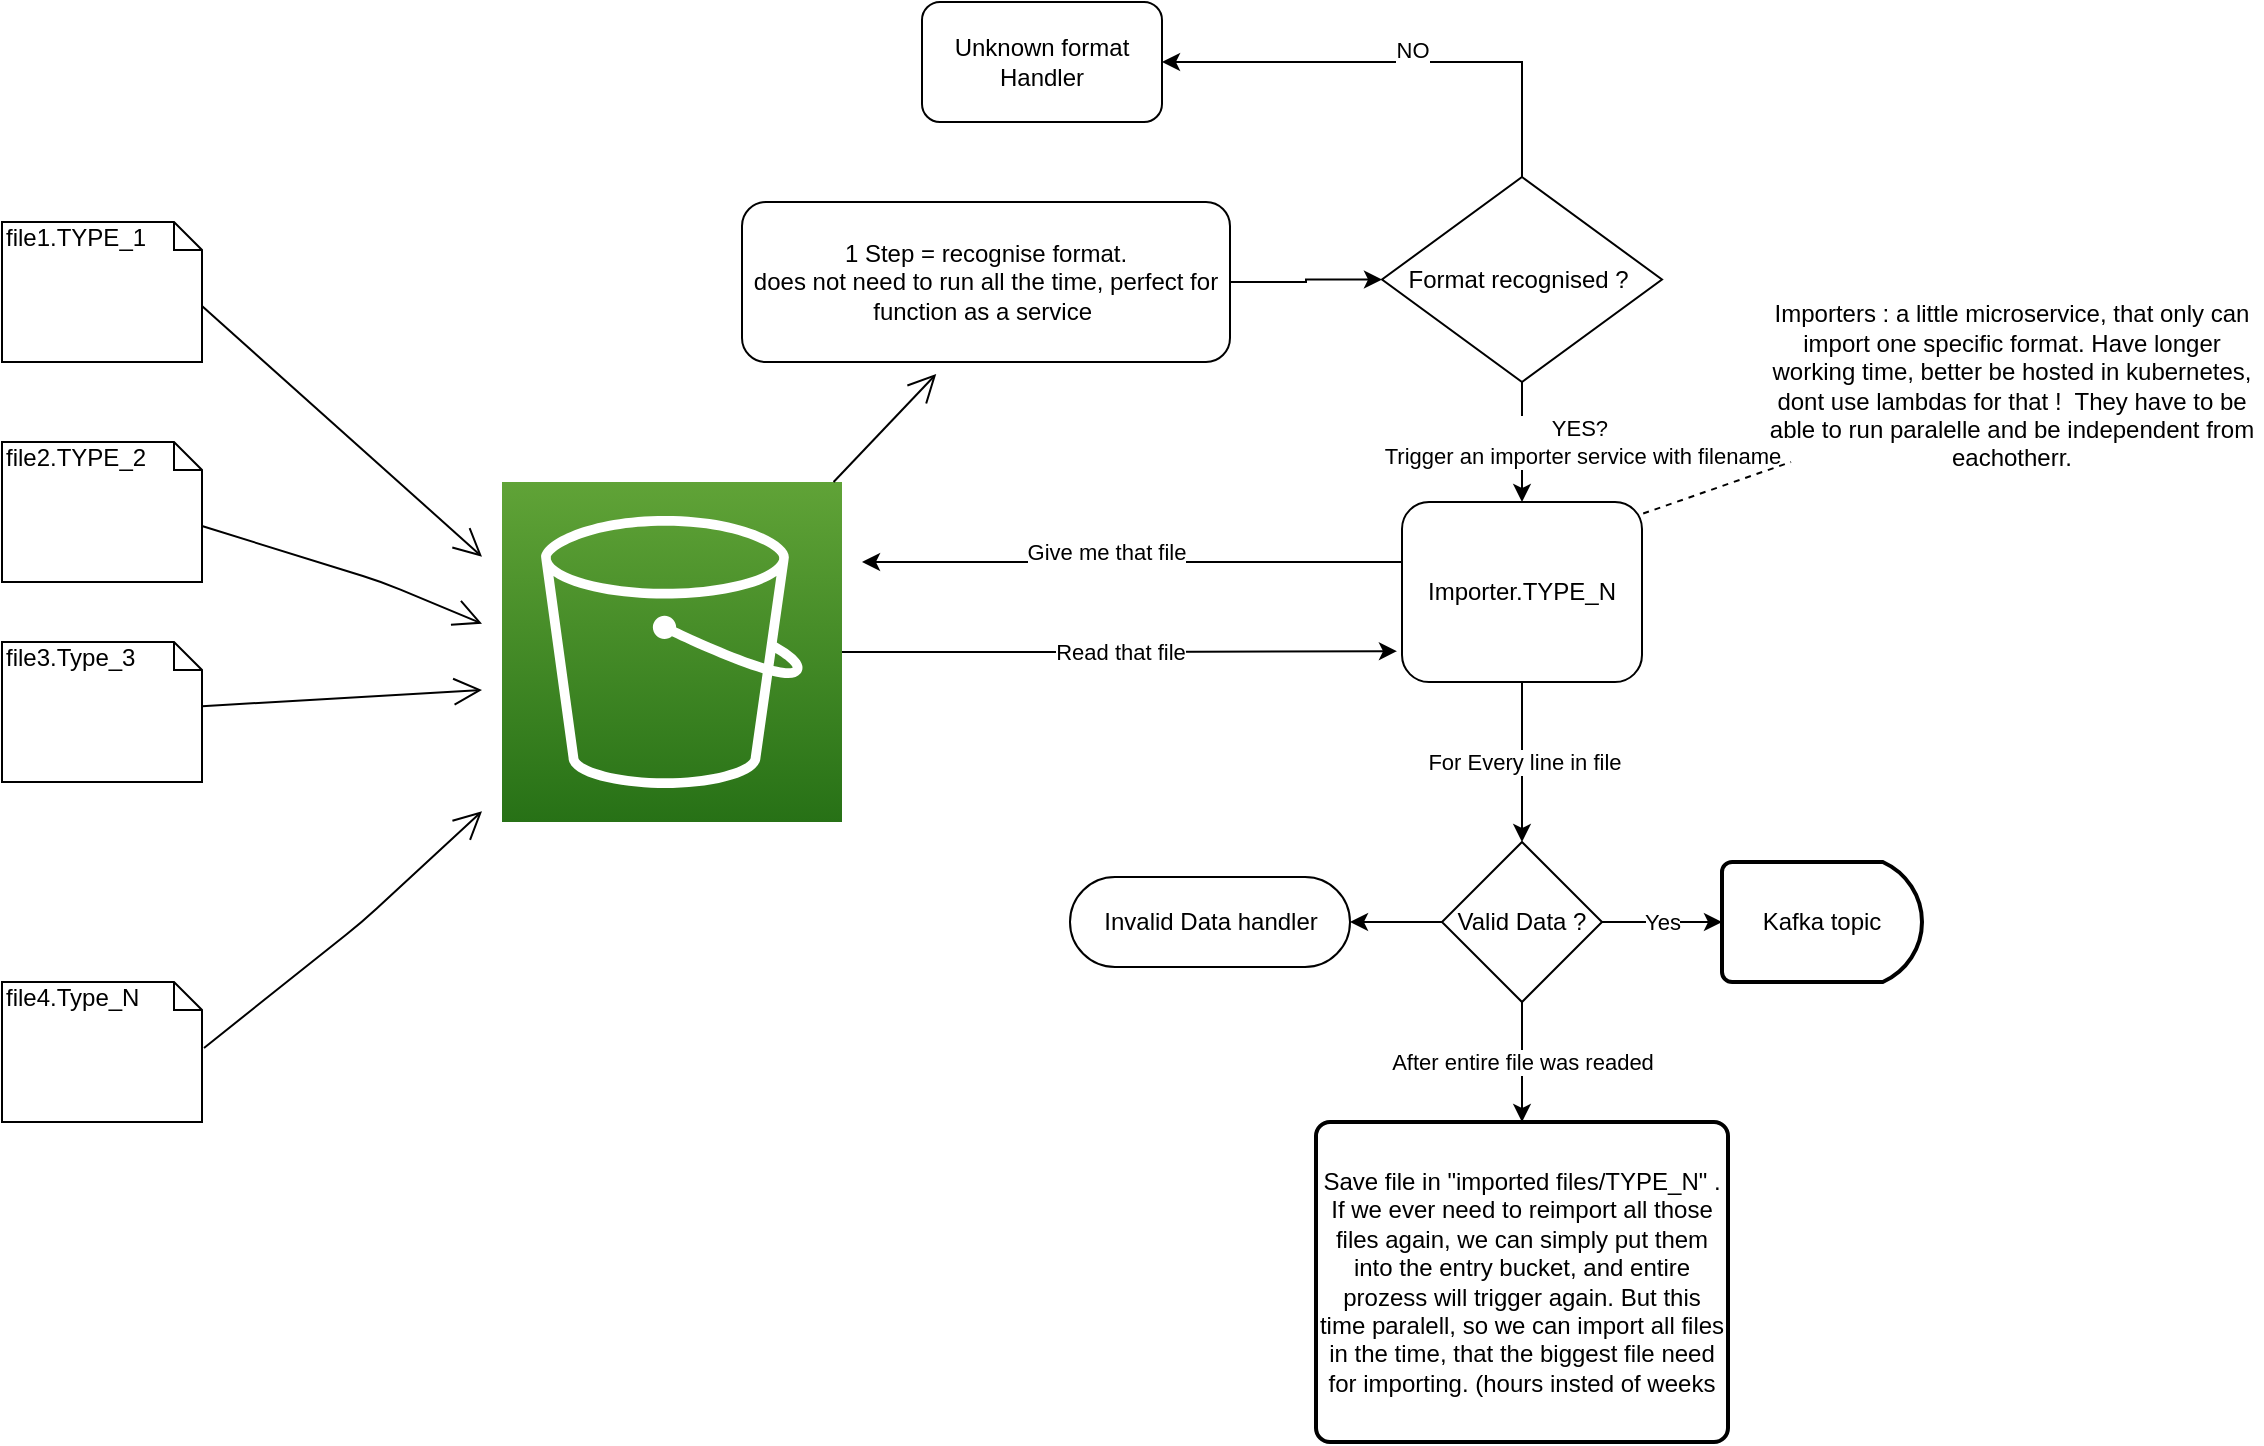 <mxfile version="13.3.0" type="github">
  <diagram id="6az-f2hGm9_44fIk0SS6" name="Page-1">
    <mxGraphModel dx="2500" dy="1018" grid="1" gridSize="10" guides="1" tooltips="1" connect="1" arrows="1" fold="1" page="1" pageScale="1" pageWidth="827" pageHeight="1169" math="0" shadow="0">
      <root>
        <mxCell id="0" />
        <mxCell id="1" parent="0" />
        <mxCell id="f88zX8U65ByKJ041jOnL-2" value="file1.TYPE_1" style="shape=note;whiteSpace=wrap;html=1;size=14;verticalAlign=top;align=left;spacingTop=-6;" vertex="1" parent="1">
          <mxGeometry x="-190" y="120" width="100" height="70" as="geometry" />
        </mxCell>
        <mxCell id="f88zX8U65ByKJ041jOnL-3" value="file2.TYPE_2" style="shape=note;whiteSpace=wrap;html=1;size=14;verticalAlign=top;align=left;spacingTop=-6;" vertex="1" parent="1">
          <mxGeometry x="-190" y="230" width="100" height="70" as="geometry" />
        </mxCell>
        <mxCell id="f88zX8U65ByKJ041jOnL-4" value="file3.Type_3" style="shape=note;whiteSpace=wrap;html=1;size=14;verticalAlign=top;align=left;spacingTop=-6;" vertex="1" parent="1">
          <mxGeometry x="-190" y="330" width="100" height="70" as="geometry" />
        </mxCell>
        <mxCell id="f88zX8U65ByKJ041jOnL-5" value="file4.Type_N" style="shape=note;whiteSpace=wrap;html=1;size=14;verticalAlign=top;align=left;spacingTop=-6;" vertex="1" parent="1">
          <mxGeometry x="-190" y="500" width="100" height="70" as="geometry" />
        </mxCell>
        <mxCell id="f88zX8U65ByKJ041jOnL-6" value="" style="endArrow=open;endFill=1;endSize=12;html=1;exitX=0;exitY=0;exitDx=100;exitDy=42;exitPerimeter=0;" edge="1" parent="1" source="f88zX8U65ByKJ041jOnL-2">
          <mxGeometry width="160" relative="1" as="geometry">
            <mxPoint x="100" y="570" as="sourcePoint" />
            <mxPoint x="50" y="287.333" as="targetPoint" />
          </mxGeometry>
        </mxCell>
        <mxCell id="f88zX8U65ByKJ041jOnL-7" value="" style="endArrow=open;endFill=1;endSize=12;html=1;exitX=0;exitY=0;exitDx=100;exitDy=42;exitPerimeter=0;" edge="1" parent="1" source="f88zX8U65ByKJ041jOnL-3">
          <mxGeometry width="160" relative="1" as="geometry">
            <mxPoint x="-90" y="162" as="sourcePoint" />
            <mxPoint x="50" y="320.833" as="targetPoint" />
            <Array as="points">
              <mxPoint y="300" />
            </Array>
          </mxGeometry>
        </mxCell>
        <mxCell id="f88zX8U65ByKJ041jOnL-8" value="" style="endArrow=open;endFill=1;endSize=12;html=1;" edge="1" parent="1" source="f88zX8U65ByKJ041jOnL-4">
          <mxGeometry width="160" relative="1" as="geometry">
            <mxPoint x="-90" y="162" as="sourcePoint" />
            <mxPoint x="50" y="354.038" as="targetPoint" />
            <Array as="points" />
          </mxGeometry>
        </mxCell>
        <mxCell id="f88zX8U65ByKJ041jOnL-9" value="" style="endArrow=open;endFill=1;endSize=12;html=1;exitX=1.01;exitY=0.471;exitDx=0;exitDy=0;exitPerimeter=0;" edge="1" parent="1" source="f88zX8U65ByKJ041jOnL-5">
          <mxGeometry width="160" relative="1" as="geometry">
            <mxPoint x="-90" y="362.115" as="sourcePoint" />
            <mxPoint x="50" y="414.615" as="targetPoint" />
            <Array as="points">
              <mxPoint x="-10" y="470" />
            </Array>
          </mxGeometry>
        </mxCell>
        <mxCell id="f88zX8U65ByKJ041jOnL-10" style="edgeStyle=orthogonalEdgeStyle;rounded=0;orthogonalLoop=1;jettySize=auto;html=1;entryX=0;entryY=0.5;entryDx=0;entryDy=0;" edge="1" parent="1" source="f88zX8U65ByKJ041jOnL-11" target="f88zX8U65ByKJ041jOnL-19">
          <mxGeometry relative="1" as="geometry" />
        </mxCell>
        <mxCell id="f88zX8U65ByKJ041jOnL-11" value="1 Step = recognise format.&lt;br&gt;does not need to run all the time, perfect for function as a service&amp;nbsp;" style="rounded=1;whiteSpace=wrap;html=1;" vertex="1" parent="1">
          <mxGeometry x="180" y="110" width="244" height="80" as="geometry" />
        </mxCell>
        <mxCell id="f88zX8U65ByKJ041jOnL-12" value="&lt;br&gt;" style="text;html=1;align=center;verticalAlign=middle;resizable=0;points=[];autosize=1;" vertex="1" parent="f88zX8U65ByKJ041jOnL-11">
          <mxGeometry x="138" y="53" width="20" height="20" as="geometry" />
        </mxCell>
        <mxCell id="f88zX8U65ByKJ041jOnL-13" value="Read that file&lt;br&gt;" style="edgeStyle=orthogonalEdgeStyle;rounded=0;orthogonalLoop=1;jettySize=auto;html=1;entryX=-0.021;entryY=0.829;entryDx=0;entryDy=0;entryPerimeter=0;" edge="1" parent="1" source="f88zX8U65ByKJ041jOnL-14" target="f88zX8U65ByKJ041jOnL-24">
          <mxGeometry relative="1" as="geometry">
            <mxPoint x="490" y="335" as="targetPoint" />
          </mxGeometry>
        </mxCell>
        <mxCell id="f88zX8U65ByKJ041jOnL-14" value="" style="outlineConnect=0;fontColor=#232F3E;gradientColor=#60A337;gradientDirection=north;fillColor=#277116;strokeColor=#ffffff;dashed=0;verticalLabelPosition=bottom;verticalAlign=top;align=center;html=1;fontSize=12;fontStyle=0;aspect=fixed;shape=mxgraph.aws4.resourceIcon;resIcon=mxgraph.aws4.s3;" vertex="1" parent="1">
          <mxGeometry x="60" y="250" width="170" height="170" as="geometry" />
        </mxCell>
        <mxCell id="f88zX8U65ByKJ041jOnL-15" value="" style="endArrow=open;endFill=1;endSize=12;html=1;entryX=0.398;entryY=1.075;entryDx=0;entryDy=0;entryPerimeter=0;" edge="1" parent="1" source="f88zX8U65ByKJ041jOnL-14" target="f88zX8U65ByKJ041jOnL-11">
          <mxGeometry width="160" relative="1" as="geometry">
            <mxPoint x="-90" y="362.115" as="sourcePoint" />
            <mxPoint x="50" y="354.038" as="targetPoint" />
            <Array as="points" />
          </mxGeometry>
        </mxCell>
        <mxCell id="f88zX8U65ByKJ041jOnL-16" style="edgeStyle=orthogonalEdgeStyle;rounded=0;orthogonalLoop=1;jettySize=auto;html=1;entryX=1;entryY=0.5;entryDx=0;entryDy=0;" edge="1" parent="1" source="f88zX8U65ByKJ041jOnL-19" target="f88zX8U65ByKJ041jOnL-20">
          <mxGeometry relative="1" as="geometry">
            <Array as="points">
              <mxPoint x="570" y="40" />
            </Array>
          </mxGeometry>
        </mxCell>
        <mxCell id="f88zX8U65ByKJ041jOnL-17" value="NO&lt;br&gt;&lt;br&gt;" style="edgeLabel;html=1;align=center;verticalAlign=middle;resizable=0;points=[];" vertex="1" connectable="0" parent="f88zX8U65ByKJ041jOnL-16">
          <mxGeometry x="-0.052" y="1" relative="1" as="geometry">
            <mxPoint as="offset" />
          </mxGeometry>
        </mxCell>
        <mxCell id="f88zX8U65ByKJ041jOnL-18" value="YES?&amp;nbsp;&lt;br&gt;Trigger an importer service with filename&lt;br&gt;" style="edgeStyle=orthogonalEdgeStyle;rounded=0;orthogonalLoop=1;jettySize=auto;html=1;exitX=0.5;exitY=1;exitDx=0;exitDy=0;" edge="1" parent="1" source="f88zX8U65ByKJ041jOnL-19" target="f88zX8U65ByKJ041jOnL-24">
          <mxGeometry y="30" relative="1" as="geometry">
            <mxPoint as="offset" />
          </mxGeometry>
        </mxCell>
        <mxCell id="f88zX8U65ByKJ041jOnL-19" value="Format recognised ?&amp;nbsp;" style="rhombus;whiteSpace=wrap;html=1;" vertex="1" parent="1">
          <mxGeometry x="500" y="97.5" width="140" height="102.5" as="geometry" />
        </mxCell>
        <mxCell id="f88zX8U65ByKJ041jOnL-20" value="Unknown format Handler" style="rounded=1;whiteSpace=wrap;html=1;" vertex="1" parent="1">
          <mxGeometry x="270" y="10" width="120" height="60" as="geometry" />
        </mxCell>
        <mxCell id="f88zX8U65ByKJ041jOnL-21" style="edgeStyle=orthogonalEdgeStyle;rounded=0;orthogonalLoop=1;jettySize=auto;html=1;" edge="1" parent="1" source="f88zX8U65ByKJ041jOnL-24">
          <mxGeometry relative="1" as="geometry">
            <mxPoint x="240" y="290" as="targetPoint" />
            <Array as="points">
              <mxPoint x="500" y="290" />
              <mxPoint x="500" y="290" />
            </Array>
          </mxGeometry>
        </mxCell>
        <mxCell id="f88zX8U65ByKJ041jOnL-22" value="Give me that file&lt;br&gt;&lt;br&gt;" style="edgeLabel;html=1;align=center;verticalAlign=middle;resizable=0;points=[];" vertex="1" connectable="0" parent="f88zX8U65ByKJ041jOnL-21">
          <mxGeometry x="0.101" y="2" relative="1" as="geometry">
            <mxPoint as="offset" />
          </mxGeometry>
        </mxCell>
        <mxCell id="f88zX8U65ByKJ041jOnL-23" value="For Every line in file&lt;br&gt;" style="edgeStyle=orthogonalEdgeStyle;rounded=0;orthogonalLoop=1;jettySize=auto;html=1;" edge="1" parent="1" source="f88zX8U65ByKJ041jOnL-24">
          <mxGeometry relative="1" as="geometry">
            <mxPoint x="570" y="430" as="targetPoint" />
            <Array as="points" />
          </mxGeometry>
        </mxCell>
        <mxCell id="f88zX8U65ByKJ041jOnL-24" value="Importer.TYPE_N" style="rounded=1;whiteSpace=wrap;html=1;" vertex="1" parent="1">
          <mxGeometry x="510" y="260" width="120" height="90" as="geometry" />
        </mxCell>
        <mxCell id="f88zX8U65ByKJ041jOnL-25" value="Importers : a little microservice, that only can import one specific format. Have longer working time, better be hosted in kubernetes, dont use lambdas for that !&amp;nbsp; They have to be able to run paralelle and be independent from eachotherr.&lt;br&gt;" style="text;html=1;strokeColor=none;fillColor=none;align=center;verticalAlign=middle;whiteSpace=wrap;rounded=0;" vertex="1" parent="1">
          <mxGeometry x="690" y="163" width="250" height="77" as="geometry" />
        </mxCell>
        <mxCell id="f88zX8U65ByKJ041jOnL-26" value="" style="endArrow=none;dashed=1;html=1;exitX=1.005;exitY=0.064;exitDx=0;exitDy=0;exitPerimeter=0;" edge="1" parent="1" source="f88zX8U65ByKJ041jOnL-24" target="f88zX8U65ByKJ041jOnL-25">
          <mxGeometry width="50" height="50" relative="1" as="geometry">
            <mxPoint x="760" y="400" as="sourcePoint" />
            <mxPoint x="810" y="350" as="targetPoint" />
          </mxGeometry>
        </mxCell>
        <mxCell id="f88zX8U65ByKJ041jOnL-27" value="Yes" style="edgeStyle=orthogonalEdgeStyle;rounded=0;orthogonalLoop=1;jettySize=auto;html=1;exitX=1;exitY=0.5;exitDx=0;exitDy=0;" edge="1" parent="1" source="f88zX8U65ByKJ041jOnL-30" target="f88zX8U65ByKJ041jOnL-31">
          <mxGeometry relative="1" as="geometry" />
        </mxCell>
        <mxCell id="f88zX8U65ByKJ041jOnL-28" style="edgeStyle=orthogonalEdgeStyle;rounded=0;orthogonalLoop=1;jettySize=auto;html=1;exitX=0;exitY=0.5;exitDx=0;exitDy=0;entryX=1;entryY=0.5;entryDx=0;entryDy=0;entryPerimeter=0;" edge="1" parent="1" source="f88zX8U65ByKJ041jOnL-30" target="f88zX8U65ByKJ041jOnL-32">
          <mxGeometry relative="1" as="geometry" />
        </mxCell>
        <mxCell id="f88zX8U65ByKJ041jOnL-29" value="After entire file was readed" style="edgeStyle=orthogonalEdgeStyle;rounded=0;orthogonalLoop=1;jettySize=auto;html=1;exitX=0.5;exitY=1;exitDx=0;exitDy=0;" edge="1" parent="1" source="f88zX8U65ByKJ041jOnL-30" target="f88zX8U65ByKJ041jOnL-33">
          <mxGeometry relative="1" as="geometry" />
        </mxCell>
        <mxCell id="f88zX8U65ByKJ041jOnL-30" value="Valid Data ?" style="rhombus;whiteSpace=wrap;html=1;" vertex="1" parent="1">
          <mxGeometry x="530" y="430" width="80" height="80" as="geometry" />
        </mxCell>
        <mxCell id="f88zX8U65ByKJ041jOnL-31" value="Kafka topic&lt;br&gt;" style="strokeWidth=2;html=1;shape=mxgraph.flowchart.delay;whiteSpace=wrap;" vertex="1" parent="1">
          <mxGeometry x="670" y="440" width="100" height="60" as="geometry" />
        </mxCell>
        <mxCell id="f88zX8U65ByKJ041jOnL-32" value="Invalid Data handler" style="html=1;dashed=0;whitespace=wrap;shape=mxgraph.dfd.start" vertex="1" parent="1">
          <mxGeometry x="344" y="447.5" width="140" height="45" as="geometry" />
        </mxCell>
        <mxCell id="f88zX8U65ByKJ041jOnL-33" value="Save file in &quot;imported files/TYPE_N&quot; .&lt;br&gt;If we ever need to reimport all those files again, we can simply put them into the entry bucket, and entire prozess will trigger again. But this time paralell, so we can import all files in the time, that the biggest file need for importing. (hours insted of weeks" style="rounded=1;whiteSpace=wrap;html=1;absoluteArcSize=1;arcSize=14;strokeWidth=2;" vertex="1" parent="1">
          <mxGeometry x="467" y="570" width="206" height="160" as="geometry" />
        </mxCell>
      </root>
    </mxGraphModel>
  </diagram>
</mxfile>

